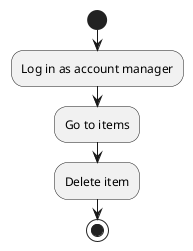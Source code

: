 @startuml
'https://plantuml.com/activity-diagram-beta

start
:Log in as account manager;
:Go to items;
:Delete item;
stop

@enduml
